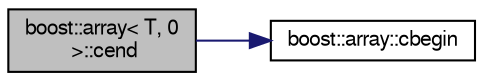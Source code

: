 digraph "boost::array&lt; T, 0 &gt;::cend"
{
  bgcolor="transparent";
  edge [fontname="FreeSans",fontsize="10",labelfontname="FreeSans",labelfontsize="10"];
  node [fontname="FreeSans",fontsize="10",shape=record];
  rankdir="LR";
  Node1 [label="boost::array\< T, 0\l \>::cend",height=0.2,width=0.4,color="black", fillcolor="grey75", style="filled" fontcolor="black"];
  Node1 -> Node2 [color="midnightblue",fontsize="10",style="solid",fontname="FreeSans"];
  Node2 [label="boost::array::cbegin",height=0.2,width=0.4,color="black",URL="$d1/d96/classboost_1_1array.html#a08a3fc3dbd5cb27fce034130cbcc9783"];
}
